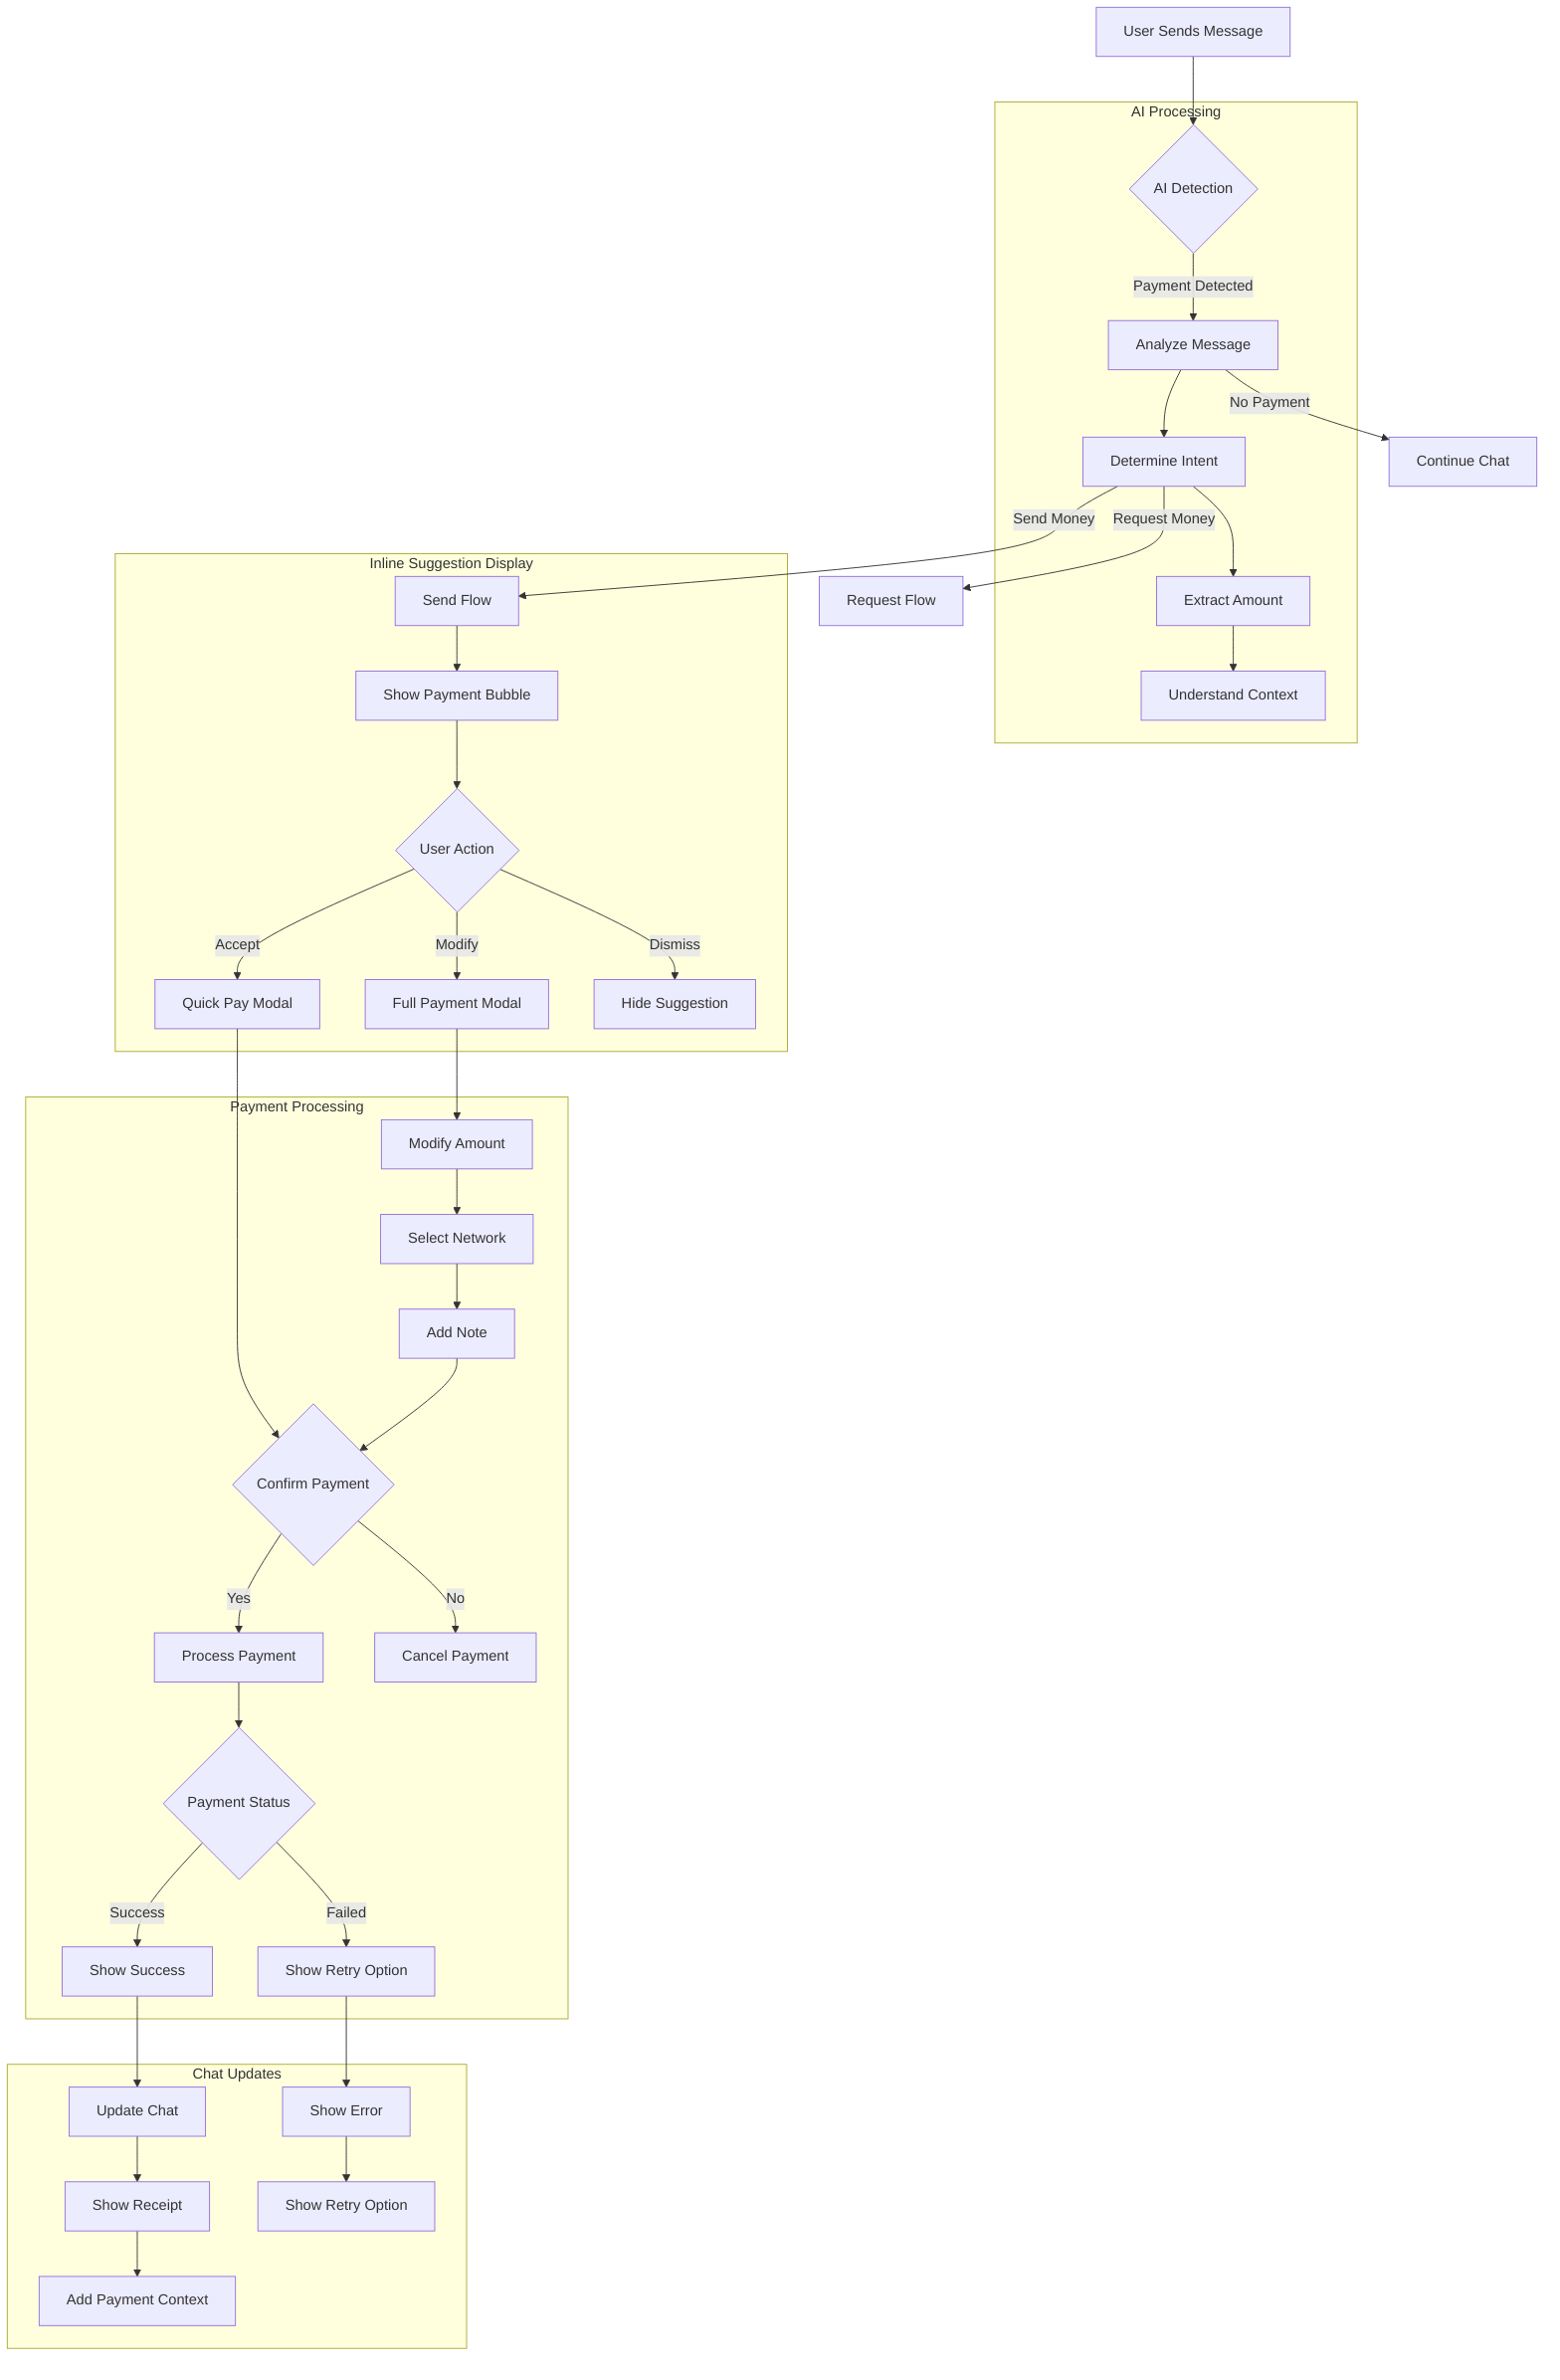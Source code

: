 flowchart TD
    Start[User Sends Message] --> AIProcess{AI Detection}
    
    subgraph AIDetection[AI Processing]
        AIProcess -->|Payment Detected| Analysis[Analyze Message]
        Analysis --> Intent[Determine Intent]
        Intent --> Amount[Extract Amount]
        Amount --> Context[Understand Context]
    end
    
    Analysis -->|No Payment| Continue[Continue Chat]
    
    Intent -->|Send Money| SendFlow[Send Flow]
    Intent -->|Request Money| RequestFlow[Request Flow]
    
    subgraph InlineSuggestion[Inline Suggestion Display]
        SendFlow --> InlineBubble[Show Payment Bubble]
        InlineBubble --> Options{User Action}
        Options -->|Accept| QuickPay[Quick Pay Modal]
        Options -->|Modify| FullModal[Full Payment Modal]
        Options -->|Dismiss| Dismiss[Hide Suggestion]
    end
    
    subgraph PaymentModal[Payment Processing]
        QuickPay --> Confirm{Confirm Payment}
        FullModal --> InputAmount[Modify Amount]
        InputAmount --> SelectNetwork[Select Network]
        SelectNetwork --> AddNote[Add Note]
        AddNote --> Confirm
        
        Confirm -->|Yes| Process[Process Payment]
        Confirm -->|No| Cancel[Cancel Payment]
        
        Process --> Status{Payment Status}
        Status -->|Success| Success[Show Success]
        Status -->|Failed| Retry[Show Retry Option]
    end
    
    subgraph ChatUpdates[Chat Updates]
        Success --> UpdateChat[Update Chat]
        UpdateChat --> ShowReceipt[Show Receipt]
        ShowReceipt --> AddContext[Add Payment Context]
        
        Retry --> ErrorMessage[Show Error]
        ErrorMessage --> RetryOption[Show Retry Option]
    end